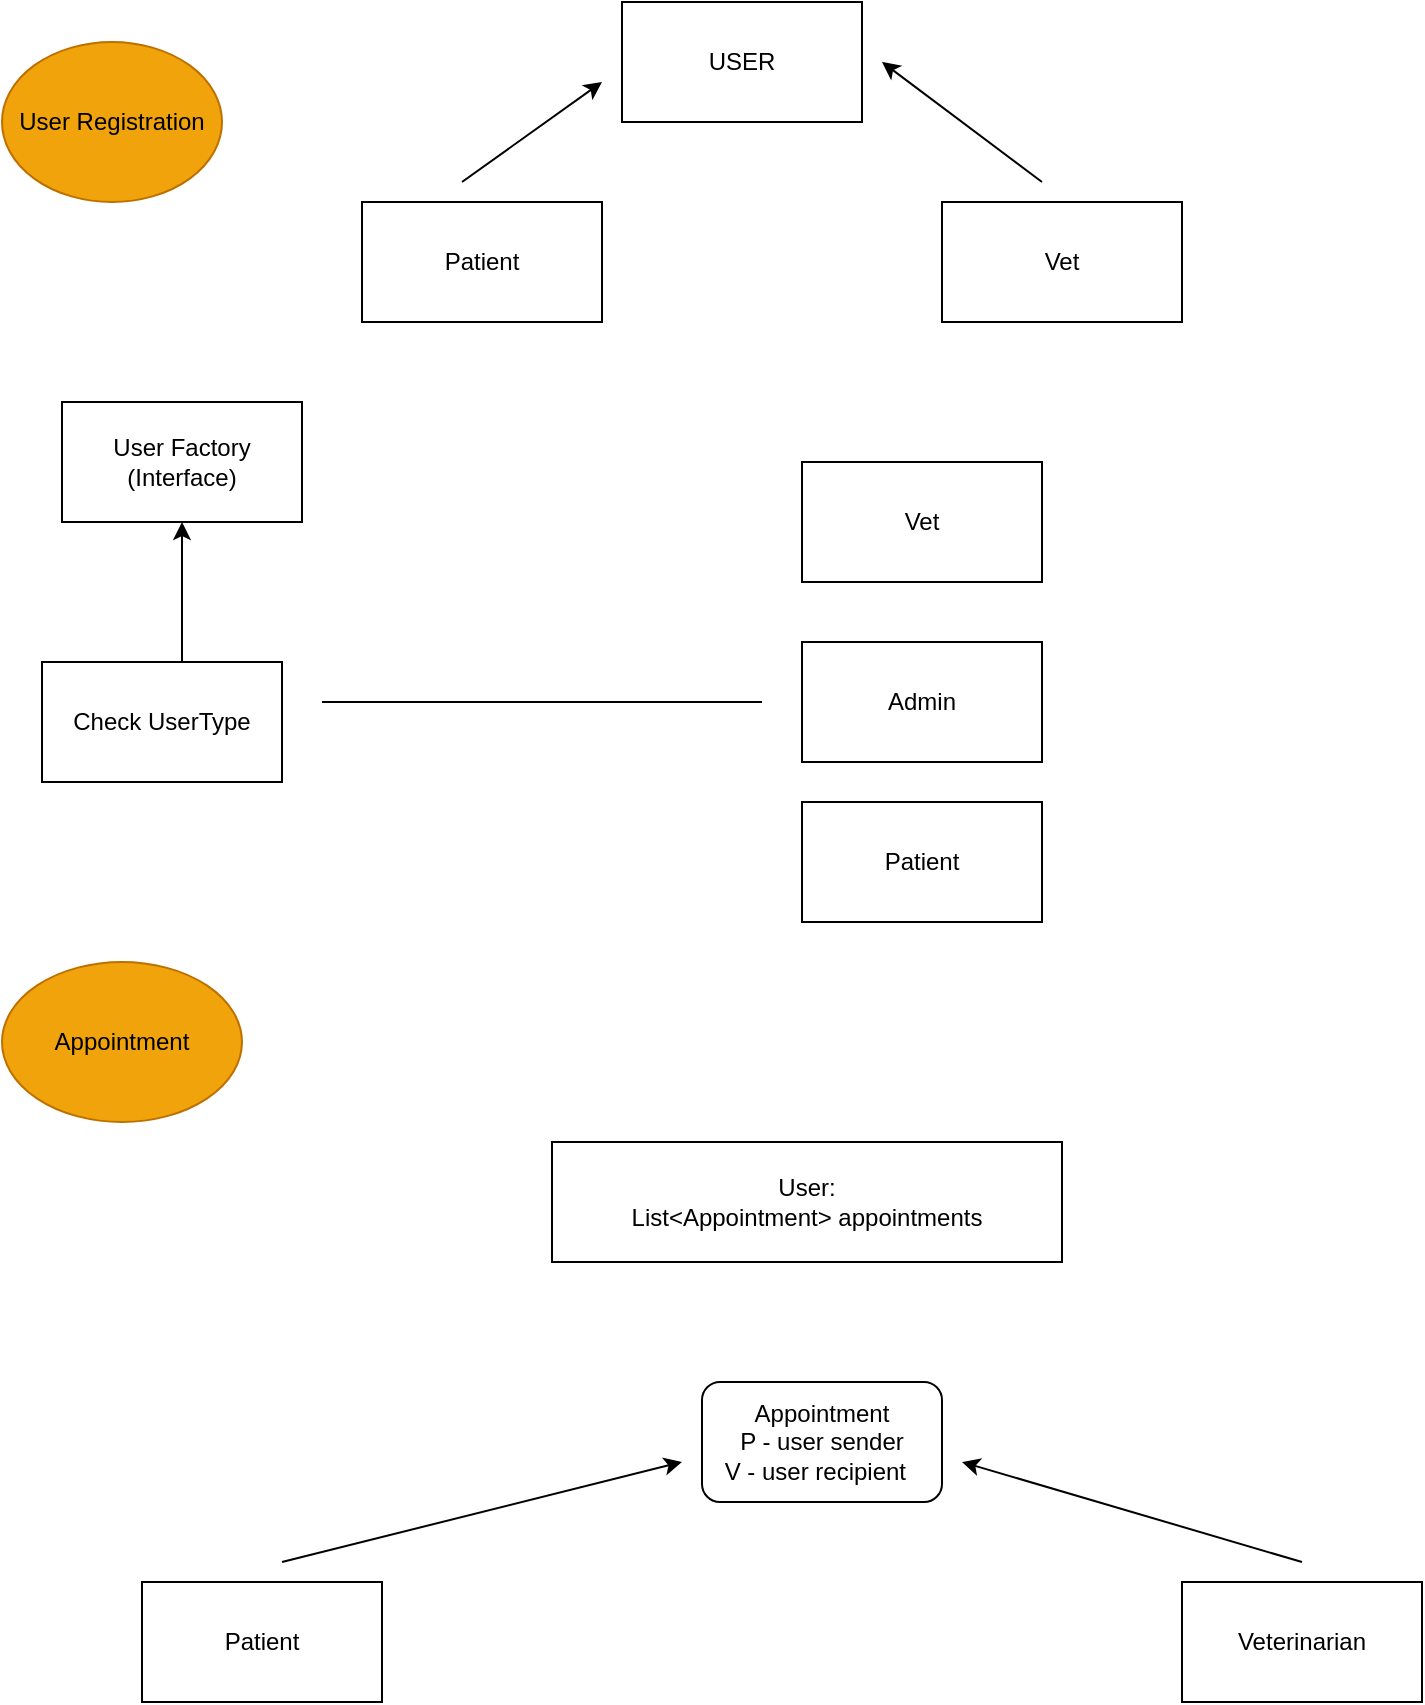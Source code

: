 <mxfile>
    <diagram id="bZbtpmMgfYQXw99Emexn" name="Page-1">
        <mxGraphModel dx="1141" dy="787" grid="1" gridSize="10" guides="1" tooltips="1" connect="1" arrows="1" fold="1" page="1" pageScale="1" pageWidth="850" pageHeight="1100" math="0" shadow="0">
            <root>
                <mxCell id="0"/>
                <mxCell id="1" parent="0"/>
                <mxCell id="3" value="USER" style="rounded=0;whiteSpace=wrap;html=1;" parent="1" vertex="1">
                    <mxGeometry x="340" y="10" width="120" height="60" as="geometry"/>
                </mxCell>
                <mxCell id="4" value="Patient" style="rounded=0;whiteSpace=wrap;html=1;" parent="1" vertex="1">
                    <mxGeometry x="210" y="110" width="120" height="60" as="geometry"/>
                </mxCell>
                <mxCell id="5" value="Vet" style="rounded=0;whiteSpace=wrap;html=1;" parent="1" vertex="1">
                    <mxGeometry x="500" y="110" width="120" height="60" as="geometry"/>
                </mxCell>
                <mxCell id="9" value="" style="endArrow=classic;html=1;" parent="1" edge="1">
                    <mxGeometry width="50" height="50" relative="1" as="geometry">
                        <mxPoint x="260" y="100" as="sourcePoint"/>
                        <mxPoint x="330" y="50" as="targetPoint"/>
                    </mxGeometry>
                </mxCell>
                <mxCell id="10" value="" style="endArrow=classic;html=1;" parent="1" edge="1">
                    <mxGeometry width="50" height="50" relative="1" as="geometry">
                        <mxPoint x="550" y="100" as="sourcePoint"/>
                        <mxPoint x="470" y="40" as="targetPoint"/>
                    </mxGeometry>
                </mxCell>
                <mxCell id="11" value="User Factory&lt;br&gt;(Interface)" style="rounded=0;whiteSpace=wrap;html=1;" parent="1" vertex="1">
                    <mxGeometry x="60" y="210" width="120" height="60" as="geometry"/>
                </mxCell>
                <mxCell id="12" value="Check UserType" style="whiteSpace=wrap;html=1;rounded=0;" parent="1" vertex="1">
                    <mxGeometry x="50" y="340" width="120" height="60" as="geometry"/>
                </mxCell>
                <mxCell id="15" value="Admin" style="whiteSpace=wrap;html=1;rounded=0;" parent="1" vertex="1">
                    <mxGeometry x="430" y="330" width="120" height="60" as="geometry"/>
                </mxCell>
                <mxCell id="17" value="Vet" style="whiteSpace=wrap;html=1;rounded=0;" parent="1" vertex="1">
                    <mxGeometry x="430" y="240" width="120" height="60" as="geometry"/>
                </mxCell>
                <mxCell id="18" value="Patient" style="whiteSpace=wrap;html=1;rounded=0;" parent="1" vertex="1">
                    <mxGeometry x="430" y="410" width="120" height="60" as="geometry"/>
                </mxCell>
                <mxCell id="20" value="" style="edgeStyle=none;html=1;" parent="1" edge="1">
                    <mxGeometry relative="1" as="geometry">
                        <mxPoint x="120" y="340" as="sourcePoint"/>
                        <mxPoint x="120" y="270" as="targetPoint"/>
                    </mxGeometry>
                </mxCell>
                <mxCell id="22" value="" style="endArrow=none;html=1;" parent="1" edge="1">
                    <mxGeometry width="50" height="50" relative="1" as="geometry">
                        <mxPoint x="190" y="360" as="sourcePoint"/>
                        <mxPoint x="410" y="360" as="targetPoint"/>
                    </mxGeometry>
                </mxCell>
                <mxCell id="23" value="User Registration" style="ellipse;whiteSpace=wrap;html=1;fillColor=#f0a30a;fontColor=#000000;strokeColor=#BD7000;" parent="1" vertex="1">
                    <mxGeometry x="30" y="30" width="110" height="80" as="geometry"/>
                </mxCell>
                <mxCell id="24" value="Appointment" style="ellipse;whiteSpace=wrap;html=1;fillColor=#f0a30a;fontColor=#000000;strokeColor=#BD7000;" vertex="1" parent="1">
                    <mxGeometry x="30" y="490" width="120" height="80" as="geometry"/>
                </mxCell>
                <mxCell id="25" value="User:&lt;br&gt;List&amp;lt;Appointment&amp;gt; appointments" style="rounded=0;whiteSpace=wrap;html=1;" vertex="1" parent="1">
                    <mxGeometry x="305" y="580" width="255" height="60" as="geometry"/>
                </mxCell>
                <mxCell id="26" value="Patient" style="rounded=0;whiteSpace=wrap;html=1;" vertex="1" parent="1">
                    <mxGeometry x="100" y="800" width="120" height="60" as="geometry"/>
                </mxCell>
                <mxCell id="27" value="Veterinarian" style="rounded=0;whiteSpace=wrap;html=1;" vertex="1" parent="1">
                    <mxGeometry x="620" y="800" width="120" height="60" as="geometry"/>
                </mxCell>
                <mxCell id="28" value="Appointment&lt;br&gt;P - user sender&lt;br&gt;V - user recipient&amp;nbsp;&amp;nbsp;" style="rounded=1;whiteSpace=wrap;html=1;" vertex="1" parent="1">
                    <mxGeometry x="380" y="700" width="120" height="60" as="geometry"/>
                </mxCell>
                <mxCell id="29" value="" style="endArrow=classic;html=1;" edge="1" parent="1">
                    <mxGeometry width="50" height="50" relative="1" as="geometry">
                        <mxPoint x="170" y="790" as="sourcePoint"/>
                        <mxPoint x="370" y="740" as="targetPoint"/>
                    </mxGeometry>
                </mxCell>
                <mxCell id="30" value="" style="endArrow=classic;html=1;" edge="1" parent="1">
                    <mxGeometry width="50" height="50" relative="1" as="geometry">
                        <mxPoint x="680" y="790" as="sourcePoint"/>
                        <mxPoint x="510" y="740" as="targetPoint"/>
                    </mxGeometry>
                </mxCell>
            </root>
        </mxGraphModel>
    </diagram>
</mxfile>